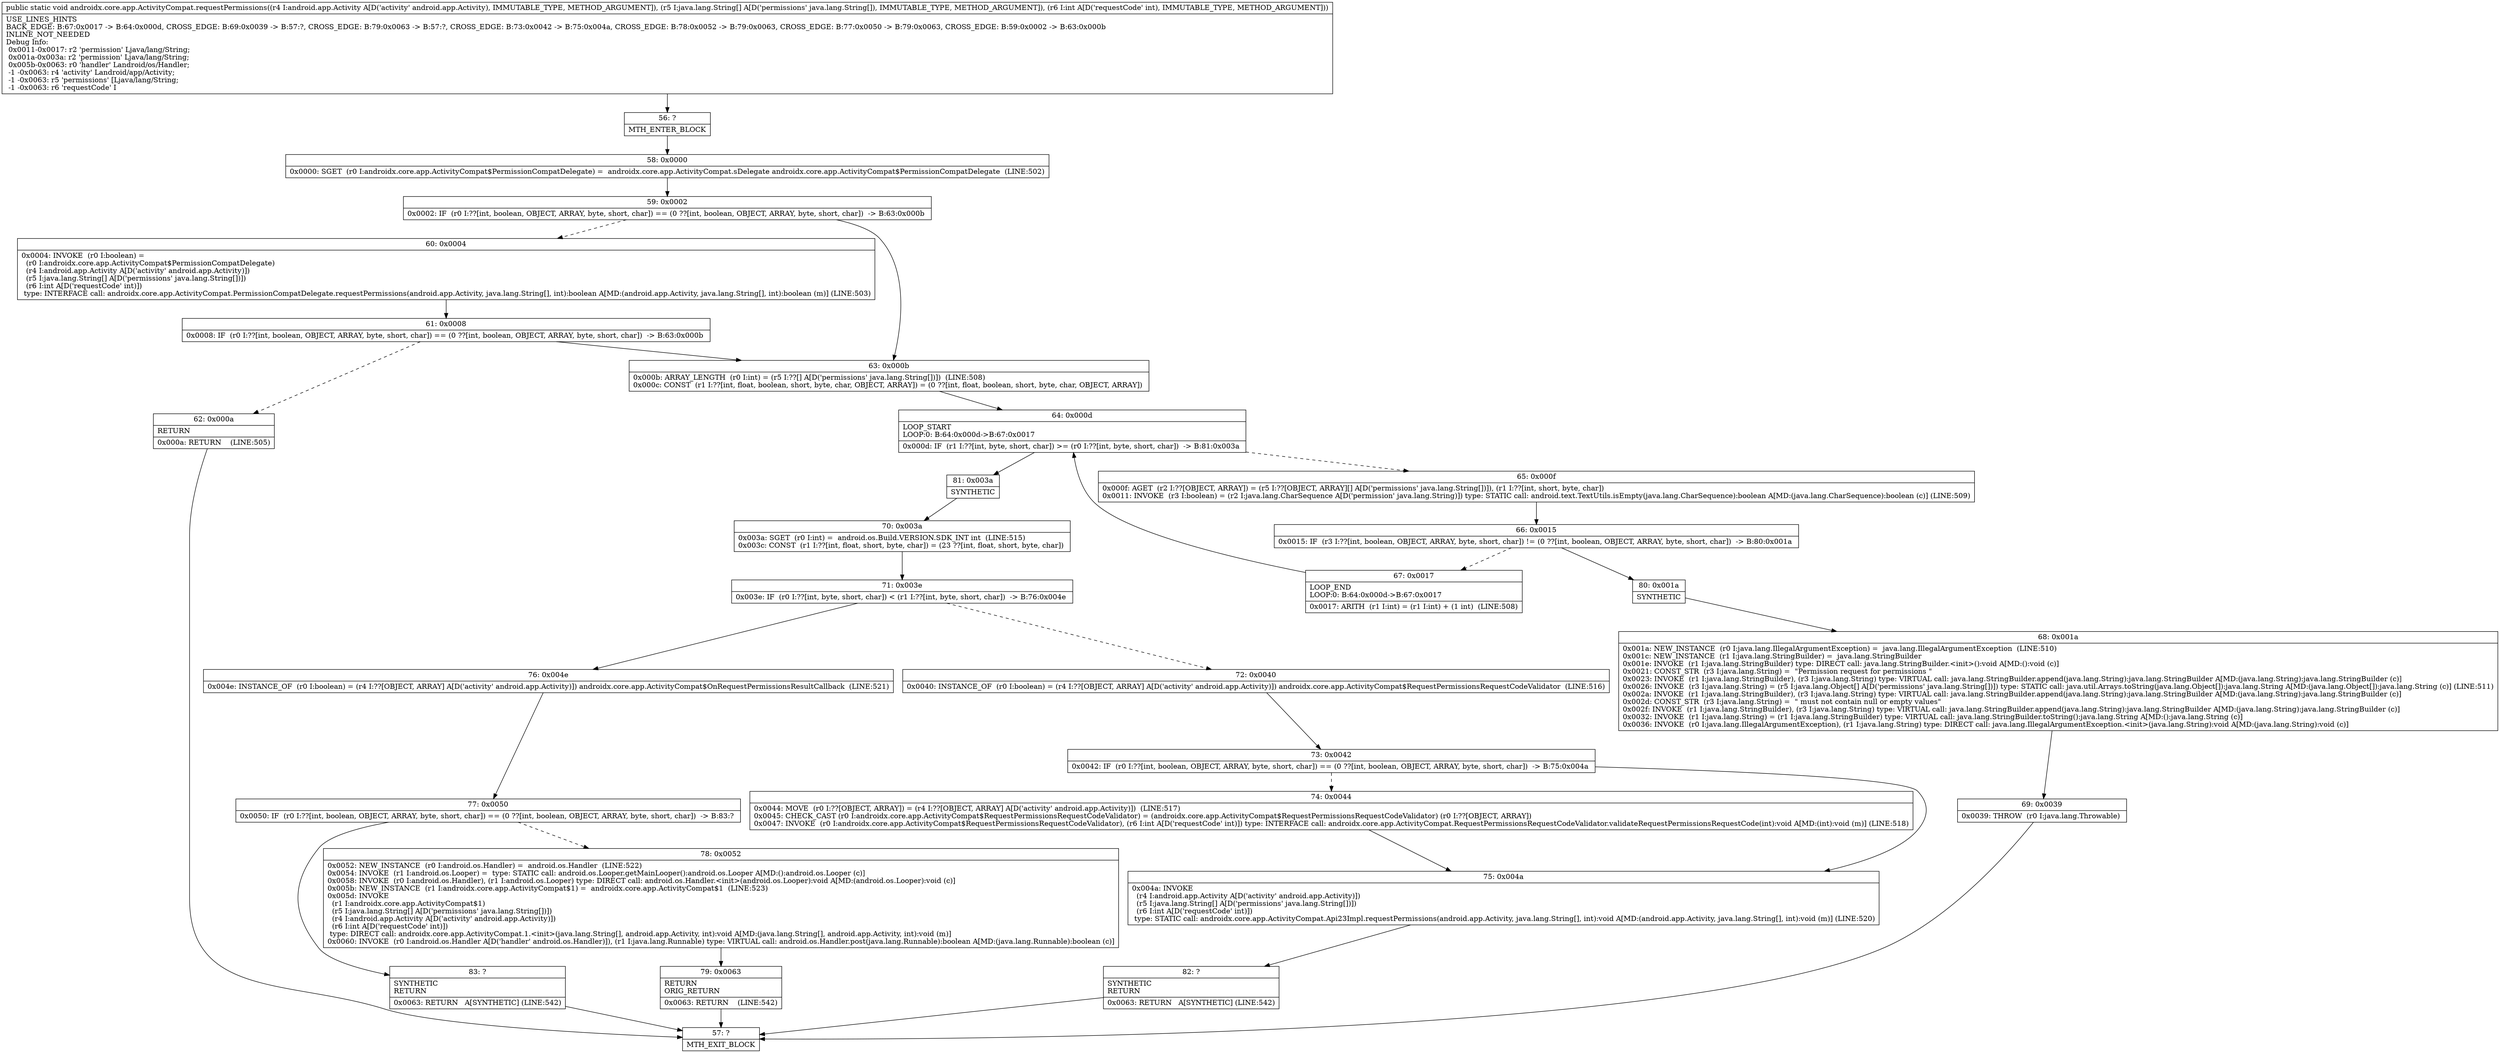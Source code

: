 digraph "CFG forandroidx.core.app.ActivityCompat.requestPermissions(Landroid\/app\/Activity;[Ljava\/lang\/String;I)V" {
Node_56 [shape=record,label="{56\:\ ?|MTH_ENTER_BLOCK\l}"];
Node_58 [shape=record,label="{58\:\ 0x0000|0x0000: SGET  (r0 I:androidx.core.app.ActivityCompat$PermissionCompatDelegate) =  androidx.core.app.ActivityCompat.sDelegate androidx.core.app.ActivityCompat$PermissionCompatDelegate  (LINE:502)\l}"];
Node_59 [shape=record,label="{59\:\ 0x0002|0x0002: IF  (r0 I:??[int, boolean, OBJECT, ARRAY, byte, short, char]) == (0 ??[int, boolean, OBJECT, ARRAY, byte, short, char])  \-\> B:63:0x000b \l}"];
Node_60 [shape=record,label="{60\:\ 0x0004|0x0004: INVOKE  (r0 I:boolean) = \l  (r0 I:androidx.core.app.ActivityCompat$PermissionCompatDelegate)\l  (r4 I:android.app.Activity A[D('activity' android.app.Activity)])\l  (r5 I:java.lang.String[] A[D('permissions' java.lang.String[])])\l  (r6 I:int A[D('requestCode' int)])\l type: INTERFACE call: androidx.core.app.ActivityCompat.PermissionCompatDelegate.requestPermissions(android.app.Activity, java.lang.String[], int):boolean A[MD:(android.app.Activity, java.lang.String[], int):boolean (m)] (LINE:503)\l}"];
Node_61 [shape=record,label="{61\:\ 0x0008|0x0008: IF  (r0 I:??[int, boolean, OBJECT, ARRAY, byte, short, char]) == (0 ??[int, boolean, OBJECT, ARRAY, byte, short, char])  \-\> B:63:0x000b \l}"];
Node_62 [shape=record,label="{62\:\ 0x000a|RETURN\l|0x000a: RETURN    (LINE:505)\l}"];
Node_57 [shape=record,label="{57\:\ ?|MTH_EXIT_BLOCK\l}"];
Node_63 [shape=record,label="{63\:\ 0x000b|0x000b: ARRAY_LENGTH  (r0 I:int) = (r5 I:??[] A[D('permissions' java.lang.String[])])  (LINE:508)\l0x000c: CONST  (r1 I:??[int, float, boolean, short, byte, char, OBJECT, ARRAY]) = (0 ??[int, float, boolean, short, byte, char, OBJECT, ARRAY]) \l}"];
Node_64 [shape=record,label="{64\:\ 0x000d|LOOP_START\lLOOP:0: B:64:0x000d\-\>B:67:0x0017\l|0x000d: IF  (r1 I:??[int, byte, short, char]) \>= (r0 I:??[int, byte, short, char])  \-\> B:81:0x003a \l}"];
Node_65 [shape=record,label="{65\:\ 0x000f|0x000f: AGET  (r2 I:??[OBJECT, ARRAY]) = (r5 I:??[OBJECT, ARRAY][] A[D('permissions' java.lang.String[])]), (r1 I:??[int, short, byte, char]) \l0x0011: INVOKE  (r3 I:boolean) = (r2 I:java.lang.CharSequence A[D('permission' java.lang.String)]) type: STATIC call: android.text.TextUtils.isEmpty(java.lang.CharSequence):boolean A[MD:(java.lang.CharSequence):boolean (c)] (LINE:509)\l}"];
Node_66 [shape=record,label="{66\:\ 0x0015|0x0015: IF  (r3 I:??[int, boolean, OBJECT, ARRAY, byte, short, char]) != (0 ??[int, boolean, OBJECT, ARRAY, byte, short, char])  \-\> B:80:0x001a \l}"];
Node_67 [shape=record,label="{67\:\ 0x0017|LOOP_END\lLOOP:0: B:64:0x000d\-\>B:67:0x0017\l|0x0017: ARITH  (r1 I:int) = (r1 I:int) + (1 int)  (LINE:508)\l}"];
Node_80 [shape=record,label="{80\:\ 0x001a|SYNTHETIC\l}"];
Node_68 [shape=record,label="{68\:\ 0x001a|0x001a: NEW_INSTANCE  (r0 I:java.lang.IllegalArgumentException) =  java.lang.IllegalArgumentException  (LINE:510)\l0x001c: NEW_INSTANCE  (r1 I:java.lang.StringBuilder) =  java.lang.StringBuilder \l0x001e: INVOKE  (r1 I:java.lang.StringBuilder) type: DIRECT call: java.lang.StringBuilder.\<init\>():void A[MD:():void (c)]\l0x0021: CONST_STR  (r3 I:java.lang.String) =  \"Permission request for permissions \" \l0x0023: INVOKE  (r1 I:java.lang.StringBuilder), (r3 I:java.lang.String) type: VIRTUAL call: java.lang.StringBuilder.append(java.lang.String):java.lang.StringBuilder A[MD:(java.lang.String):java.lang.StringBuilder (c)]\l0x0026: INVOKE  (r3 I:java.lang.String) = (r5 I:java.lang.Object[] A[D('permissions' java.lang.String[])]) type: STATIC call: java.util.Arrays.toString(java.lang.Object[]):java.lang.String A[MD:(java.lang.Object[]):java.lang.String (c)] (LINE:511)\l0x002a: INVOKE  (r1 I:java.lang.StringBuilder), (r3 I:java.lang.String) type: VIRTUAL call: java.lang.StringBuilder.append(java.lang.String):java.lang.StringBuilder A[MD:(java.lang.String):java.lang.StringBuilder (c)]\l0x002d: CONST_STR  (r3 I:java.lang.String) =  \" must not contain null or empty values\" \l0x002f: INVOKE  (r1 I:java.lang.StringBuilder), (r3 I:java.lang.String) type: VIRTUAL call: java.lang.StringBuilder.append(java.lang.String):java.lang.StringBuilder A[MD:(java.lang.String):java.lang.StringBuilder (c)]\l0x0032: INVOKE  (r1 I:java.lang.String) = (r1 I:java.lang.StringBuilder) type: VIRTUAL call: java.lang.StringBuilder.toString():java.lang.String A[MD:():java.lang.String (c)]\l0x0036: INVOKE  (r0 I:java.lang.IllegalArgumentException), (r1 I:java.lang.String) type: DIRECT call: java.lang.IllegalArgumentException.\<init\>(java.lang.String):void A[MD:(java.lang.String):void (c)]\l}"];
Node_69 [shape=record,label="{69\:\ 0x0039|0x0039: THROW  (r0 I:java.lang.Throwable) \l}"];
Node_81 [shape=record,label="{81\:\ 0x003a|SYNTHETIC\l}"];
Node_70 [shape=record,label="{70\:\ 0x003a|0x003a: SGET  (r0 I:int) =  android.os.Build.VERSION.SDK_INT int  (LINE:515)\l0x003c: CONST  (r1 I:??[int, float, short, byte, char]) = (23 ??[int, float, short, byte, char]) \l}"];
Node_71 [shape=record,label="{71\:\ 0x003e|0x003e: IF  (r0 I:??[int, byte, short, char]) \< (r1 I:??[int, byte, short, char])  \-\> B:76:0x004e \l}"];
Node_72 [shape=record,label="{72\:\ 0x0040|0x0040: INSTANCE_OF  (r0 I:boolean) = (r4 I:??[OBJECT, ARRAY] A[D('activity' android.app.Activity)]) androidx.core.app.ActivityCompat$RequestPermissionsRequestCodeValidator  (LINE:516)\l}"];
Node_73 [shape=record,label="{73\:\ 0x0042|0x0042: IF  (r0 I:??[int, boolean, OBJECT, ARRAY, byte, short, char]) == (0 ??[int, boolean, OBJECT, ARRAY, byte, short, char])  \-\> B:75:0x004a \l}"];
Node_74 [shape=record,label="{74\:\ 0x0044|0x0044: MOVE  (r0 I:??[OBJECT, ARRAY]) = (r4 I:??[OBJECT, ARRAY] A[D('activity' android.app.Activity)])  (LINE:517)\l0x0045: CHECK_CAST (r0 I:androidx.core.app.ActivityCompat$RequestPermissionsRequestCodeValidator) = (androidx.core.app.ActivityCompat$RequestPermissionsRequestCodeValidator) (r0 I:??[OBJECT, ARRAY]) \l0x0047: INVOKE  (r0 I:androidx.core.app.ActivityCompat$RequestPermissionsRequestCodeValidator), (r6 I:int A[D('requestCode' int)]) type: INTERFACE call: androidx.core.app.ActivityCompat.RequestPermissionsRequestCodeValidator.validateRequestPermissionsRequestCode(int):void A[MD:(int):void (m)] (LINE:518)\l}"];
Node_75 [shape=record,label="{75\:\ 0x004a|0x004a: INVOKE  \l  (r4 I:android.app.Activity A[D('activity' android.app.Activity)])\l  (r5 I:java.lang.String[] A[D('permissions' java.lang.String[])])\l  (r6 I:int A[D('requestCode' int)])\l type: STATIC call: androidx.core.app.ActivityCompat.Api23Impl.requestPermissions(android.app.Activity, java.lang.String[], int):void A[MD:(android.app.Activity, java.lang.String[], int):void (m)] (LINE:520)\l}"];
Node_82 [shape=record,label="{82\:\ ?|SYNTHETIC\lRETURN\l|0x0063: RETURN   A[SYNTHETIC] (LINE:542)\l}"];
Node_76 [shape=record,label="{76\:\ 0x004e|0x004e: INSTANCE_OF  (r0 I:boolean) = (r4 I:??[OBJECT, ARRAY] A[D('activity' android.app.Activity)]) androidx.core.app.ActivityCompat$OnRequestPermissionsResultCallback  (LINE:521)\l}"];
Node_77 [shape=record,label="{77\:\ 0x0050|0x0050: IF  (r0 I:??[int, boolean, OBJECT, ARRAY, byte, short, char]) == (0 ??[int, boolean, OBJECT, ARRAY, byte, short, char])  \-\> B:83:? \l}"];
Node_78 [shape=record,label="{78\:\ 0x0052|0x0052: NEW_INSTANCE  (r0 I:android.os.Handler) =  android.os.Handler  (LINE:522)\l0x0054: INVOKE  (r1 I:android.os.Looper) =  type: STATIC call: android.os.Looper.getMainLooper():android.os.Looper A[MD:():android.os.Looper (c)]\l0x0058: INVOKE  (r0 I:android.os.Handler), (r1 I:android.os.Looper) type: DIRECT call: android.os.Handler.\<init\>(android.os.Looper):void A[MD:(android.os.Looper):void (c)]\l0x005b: NEW_INSTANCE  (r1 I:androidx.core.app.ActivityCompat$1) =  androidx.core.app.ActivityCompat$1  (LINE:523)\l0x005d: INVOKE  \l  (r1 I:androidx.core.app.ActivityCompat$1)\l  (r5 I:java.lang.String[] A[D('permissions' java.lang.String[])])\l  (r4 I:android.app.Activity A[D('activity' android.app.Activity)])\l  (r6 I:int A[D('requestCode' int)])\l type: DIRECT call: androidx.core.app.ActivityCompat.1.\<init\>(java.lang.String[], android.app.Activity, int):void A[MD:(java.lang.String[], android.app.Activity, int):void (m)]\l0x0060: INVOKE  (r0 I:android.os.Handler A[D('handler' android.os.Handler)]), (r1 I:java.lang.Runnable) type: VIRTUAL call: android.os.Handler.post(java.lang.Runnable):boolean A[MD:(java.lang.Runnable):boolean (c)]\l}"];
Node_79 [shape=record,label="{79\:\ 0x0063|RETURN\lORIG_RETURN\l|0x0063: RETURN    (LINE:542)\l}"];
Node_83 [shape=record,label="{83\:\ ?|SYNTHETIC\lRETURN\l|0x0063: RETURN   A[SYNTHETIC] (LINE:542)\l}"];
MethodNode[shape=record,label="{public static void androidx.core.app.ActivityCompat.requestPermissions((r4 I:android.app.Activity A[D('activity' android.app.Activity), IMMUTABLE_TYPE, METHOD_ARGUMENT]), (r5 I:java.lang.String[] A[D('permissions' java.lang.String[]), IMMUTABLE_TYPE, METHOD_ARGUMENT]), (r6 I:int A[D('requestCode' int), IMMUTABLE_TYPE, METHOD_ARGUMENT]))  | USE_LINES_HINTS\lBACK_EDGE: B:67:0x0017 \-\> B:64:0x000d, CROSS_EDGE: B:69:0x0039 \-\> B:57:?, CROSS_EDGE: B:79:0x0063 \-\> B:57:?, CROSS_EDGE: B:73:0x0042 \-\> B:75:0x004a, CROSS_EDGE: B:78:0x0052 \-\> B:79:0x0063, CROSS_EDGE: B:77:0x0050 \-\> B:79:0x0063, CROSS_EDGE: B:59:0x0002 \-\> B:63:0x000b\lINLINE_NOT_NEEDED\lDebug Info:\l  0x0011\-0x0017: r2 'permission' Ljava\/lang\/String;\l  0x001a\-0x003a: r2 'permission' Ljava\/lang\/String;\l  0x005b\-0x0063: r0 'handler' Landroid\/os\/Handler;\l  \-1 \-0x0063: r4 'activity' Landroid\/app\/Activity;\l  \-1 \-0x0063: r5 'permissions' [Ljava\/lang\/String;\l  \-1 \-0x0063: r6 'requestCode' I\l}"];
MethodNode -> Node_56;Node_56 -> Node_58;
Node_58 -> Node_59;
Node_59 -> Node_60[style=dashed];
Node_59 -> Node_63;
Node_60 -> Node_61;
Node_61 -> Node_62[style=dashed];
Node_61 -> Node_63;
Node_62 -> Node_57;
Node_63 -> Node_64;
Node_64 -> Node_65[style=dashed];
Node_64 -> Node_81;
Node_65 -> Node_66;
Node_66 -> Node_67[style=dashed];
Node_66 -> Node_80;
Node_67 -> Node_64;
Node_80 -> Node_68;
Node_68 -> Node_69;
Node_69 -> Node_57;
Node_81 -> Node_70;
Node_70 -> Node_71;
Node_71 -> Node_72[style=dashed];
Node_71 -> Node_76;
Node_72 -> Node_73;
Node_73 -> Node_74[style=dashed];
Node_73 -> Node_75;
Node_74 -> Node_75;
Node_75 -> Node_82;
Node_82 -> Node_57;
Node_76 -> Node_77;
Node_77 -> Node_78[style=dashed];
Node_77 -> Node_83;
Node_78 -> Node_79;
Node_79 -> Node_57;
Node_83 -> Node_57;
}

